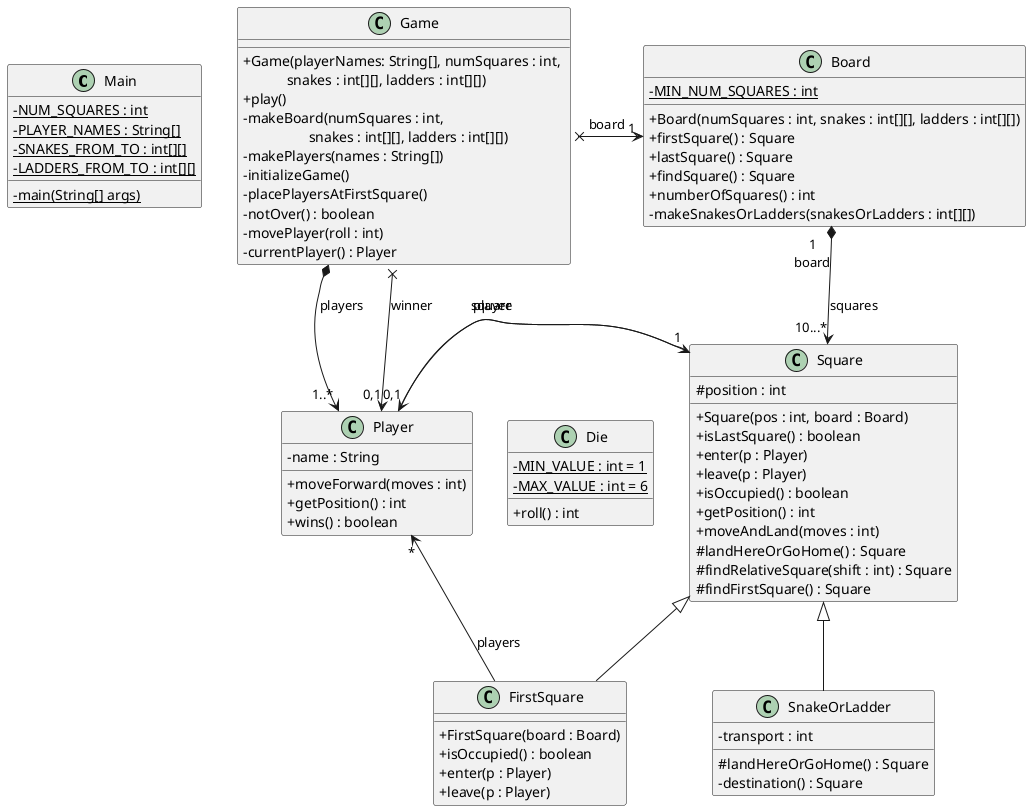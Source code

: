 @startuml 
skinparam classAttributeIconSize 0
' this is to use the standard notation for public, protected, private

class Main {
- {static} NUM_SQUARES : int
- {static} PLAYER_NAMES : String[]
- {static} SNAKES_FROM_TO : int[][]
- {static} LADDERS_FROM_TO : int[][]
- {static} main(String[] args)
}

class Game {
    + Game(playerNames: String[], numSquares : int, \n\t    snakes : int[][], ladders : int[][])
    + play()
    - makeBoard(numSquares : int, \n\t\t  snakes : int[][], ladders : int[][])
    - makePlayers(names : String[])
    - initializeGame()
    - placePlayersAtFirstSquare()
    - notOver() : boolean
    - movePlayer(roll : int)
    - currentPlayer() : Player
}

class Board {
    - {static} MIN_NUM_SQUARES : int
    + Board(numSquares : int, snakes : int[][], ladders : int[][])
    + firstSquare() : Square
    + lastSquare() : Square
    + findSquare() : Square
    + numberOfSquares() : int
    - makeSnakesOrLadders(snakesOrLadders : int[][])
}

class Die {
    - {static} MIN_VALUE : int = 1
    - {static} MAX_VALUE : int = 6
    + roll() : int
}

class Square {
    # position : int
    + Square(pos : int, board : Board)
    + isLastSquare() : boolean
    + enter(p : Player)
    + leave(p : Player)
    + isOccupied() : boolean
    + getPosition() : int
    + moveAndLand(moves : int)
    # landHereOrGoHome() : Square
    # findRelativeSquare(shift : int) : Square
    # findFirstSquare() : Square
}

class Player {
    - name : String
    + moveForward(moves : int)
    + getPosition() : int
    + wins() : boolean
}

class SnakeOrLadder extends Square {
    - transport : int
    # landHereOrGoHome() : Square
    - destination() : Square
}

class FirstSquare extends Square {
    + FirstSquare(board : Board)
    + isOccupied() : boolean
    + enter(p : Player)
    + leave(p : Player)
}

' relative position of classes not related by association
' or composition with hidden arrows
Main -[hidden]right-> Game
Game -[hidden]down-> Die

'associations
Game x--right--> "1" Board : board
Board "1\nboard" *-down-> "10...*" Square : squares
Game *-down-> "1..*" Player : players
Game x-down-> "0,1" Player : winner
Square -left-> "0,1" Player : player
Player -right-> "1" Square : square
FirstSquare -left-> "*" Player : players
@enduml